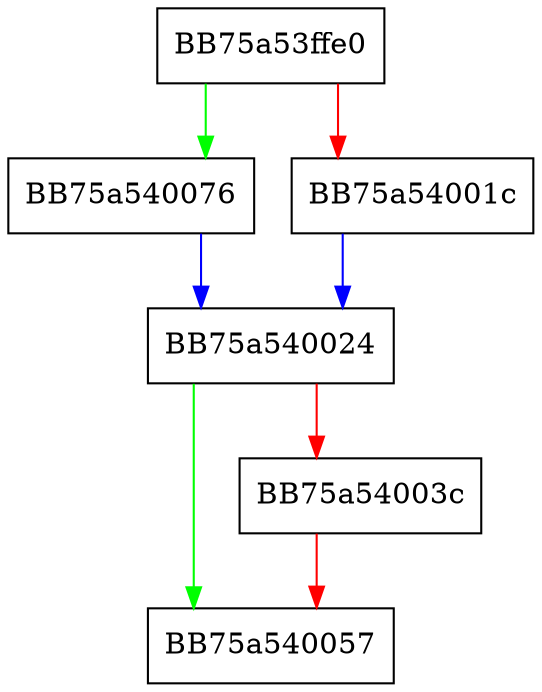 digraph RpfAPI_PEDestroyVirtualMemory {
  node [shape="box"];
  graph [splines=ortho];
  BB75a53ffe0 -> BB75a540076 [color="green"];
  BB75a53ffe0 -> BB75a54001c [color="red"];
  BB75a54001c -> BB75a540024 [color="blue"];
  BB75a540024 -> BB75a540057 [color="green"];
  BB75a540024 -> BB75a54003c [color="red"];
  BB75a54003c -> BB75a540057 [color="red"];
  BB75a540076 -> BB75a540024 [color="blue"];
}